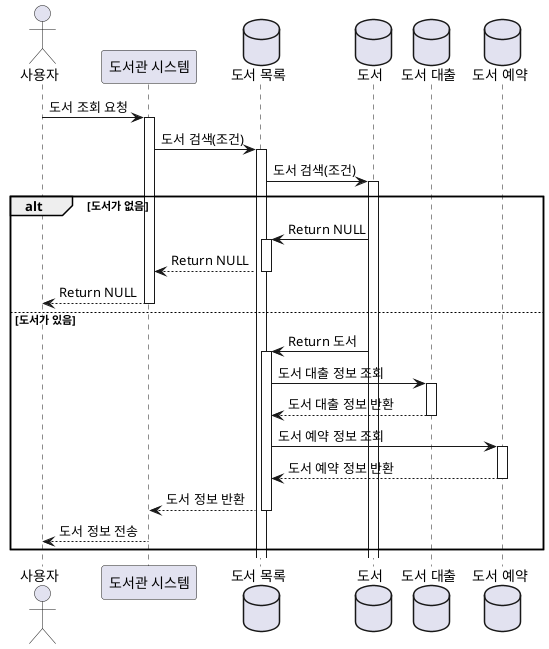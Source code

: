 @startuml
autoactivate on
actor 사용자
participant "도서관 시스템" as system
database "도서 목록" as books
database "도서" as book
database "도서 대출" as records
database "도서 예약" as records2

사용자 -> system: 도서 조회 요청
system -> books: 도서 검색(조건)
books -> book: 도서 검색(조건)
alt 도서가 없음
    book -> books : Return NULL
    books --> system : Return NULL
    system --> 사용자 : Return NULL
else 도서가 있음
    book -> books : Return 도서
    books -> records : 도서 대출 정보 조회
    records --> books : 도서 대출 정보 반환
    books -> records2 : 도서 예약 정보 조회
    records2 --> books : 도서 예약 정보 반환
    books --> system: 도서 정보 반환
    system --> 사용자: 도서 정보 전송
end
@enduml